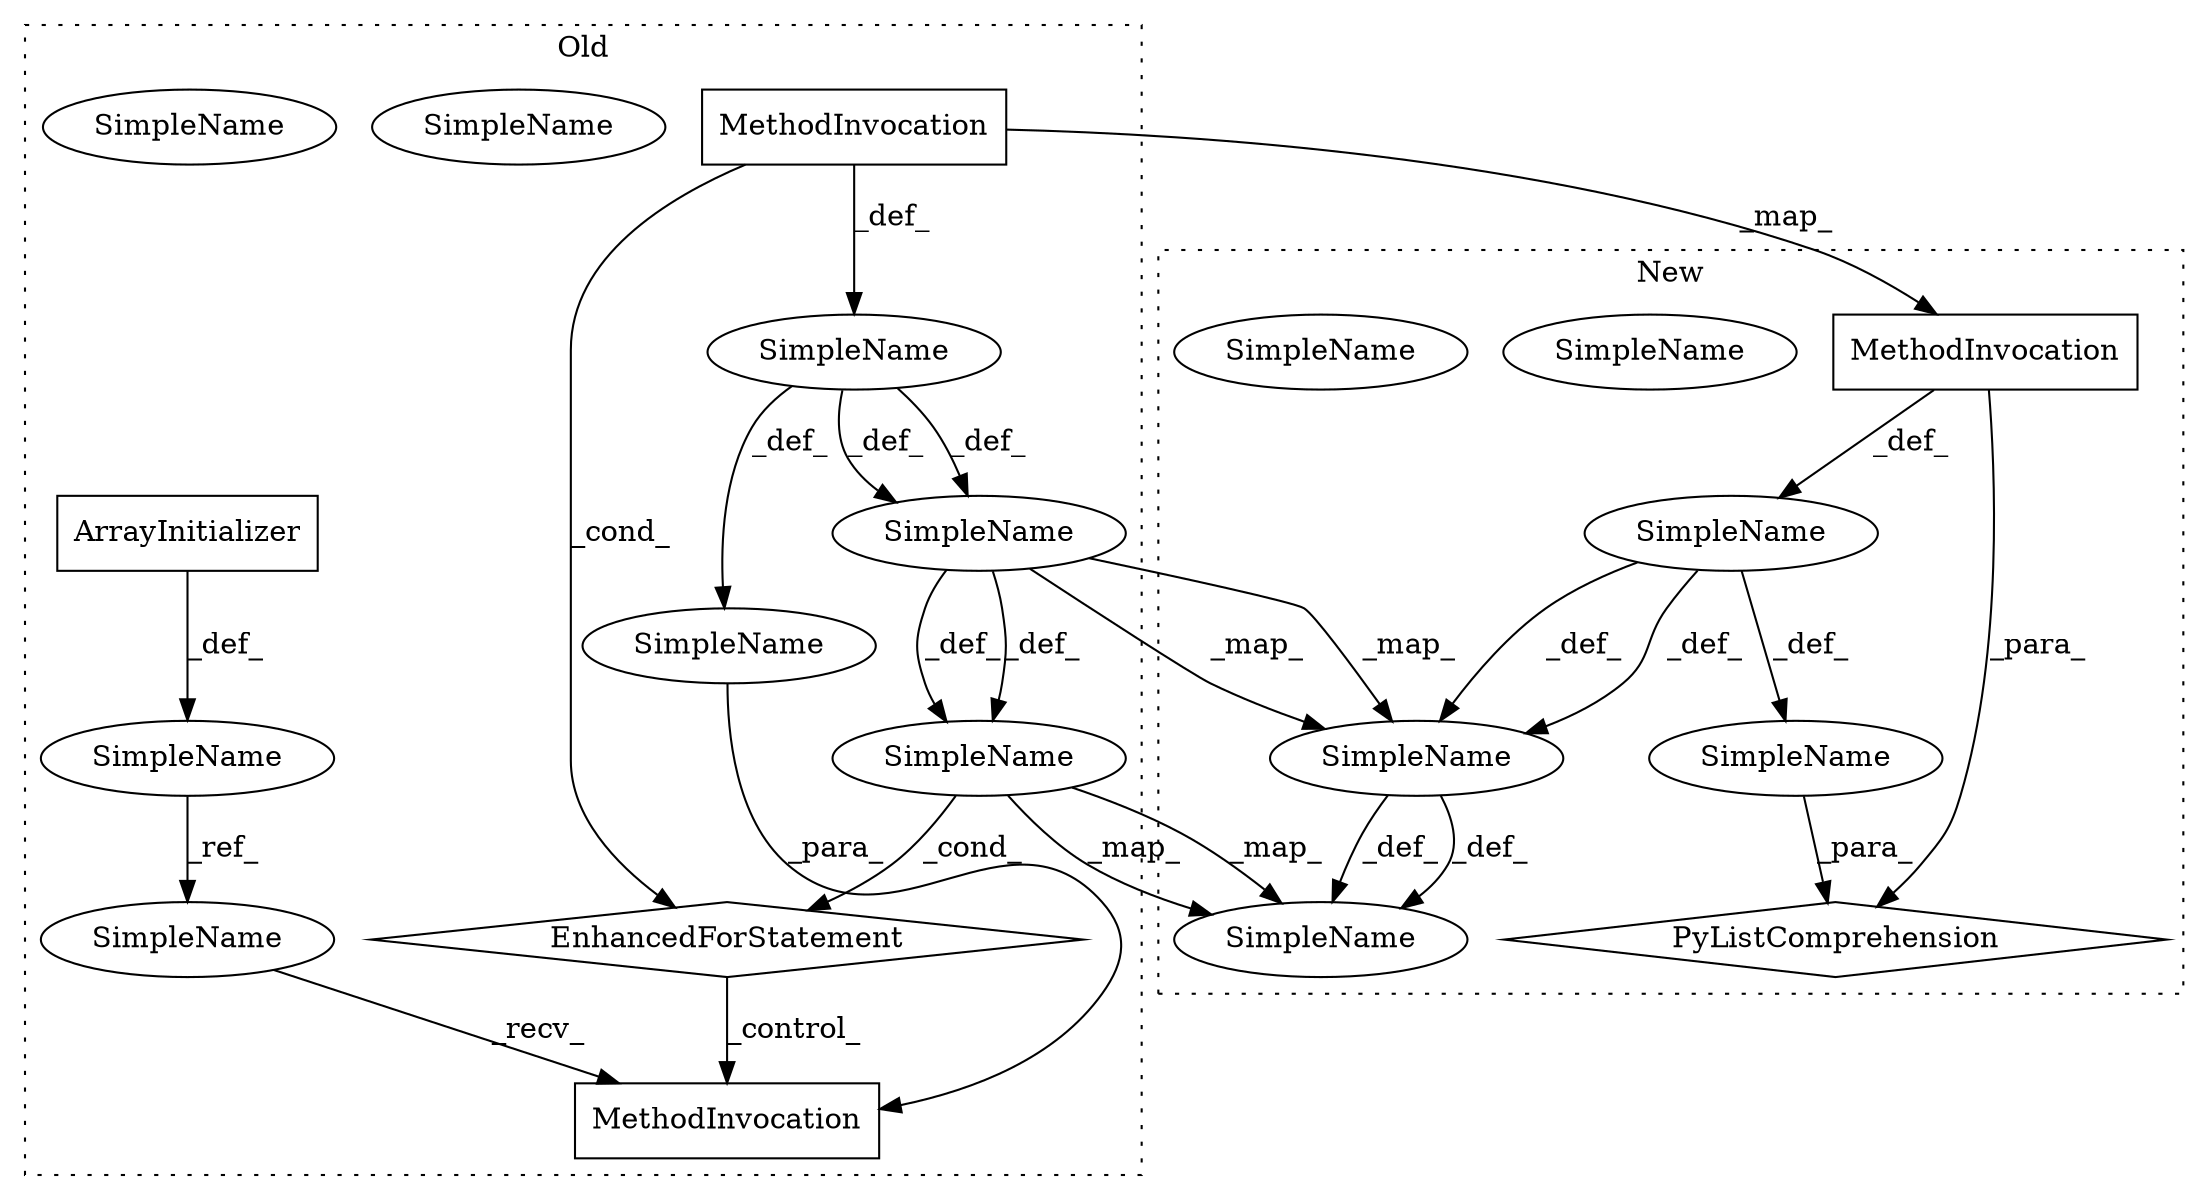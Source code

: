 digraph G {
subgraph cluster0 {
1 [label="ArrayInitializer" a="4" s="2991" l="2" shape="box"];
2 [label="MethodInvocation" a="32" s="3084,3106" l="10,1" shape="box"];
4 [label="MethodInvocation" a="32" s="3129,3154" l="7,1" shape="box"];
5 [label="SimpleName" a="42" s="3056" l="1" shape="ellipse"];
6 [label="SimpleName" a="42" s="3076" l="5" shape="ellipse"];
10 [label="SimpleName" a="42" s="3076" l="5" shape="ellipse"];
11 [label="SimpleName" a="42" s="3117" l="11" shape="ellipse"];
13 [label="SimpleName" a="42" s="3056" l="1" shape="ellipse"];
14 [label="SimpleName" a="42" s="" l="" shape="ellipse"];
16 [label="SimpleName" a="42" s="2970" l="11" shape="ellipse"];
17 [label="SimpleName" a="42" s="" l="" shape="ellipse"];
19 [label="EnhancedForStatement" a="70" s="2999,3107" l="63,2" shape="diamond"];
label = "Old";
style="dotted";
}
subgraph cluster1 {
3 [label="MethodInvocation" a="32" s="3250,3272" l="10,1" shape="box"];
7 [label="SimpleName" a="42" s="3242" l="5" shape="ellipse"];
8 [label="SimpleName" a="42" s="" l="" shape="ellipse"];
9 [label="SimpleName" a="42" s="3242" l="5" shape="ellipse"];
12 [label="SimpleName" a="42" s="3222" l="1" shape="ellipse"];
15 [label="SimpleName" a="42" s="" l="" shape="ellipse"];
18 [label="SimpleName" a="42" s="3222" l="1" shape="ellipse"];
20 [label="PyListComprehension" a="109" s="3143" l="147" shape="diamond"];
label = "New";
style="dotted";
}
1 -> 16 [label="_def_"];
2 -> 3 [label="_map_"];
2 -> 19 [label="_cond_"];
2 -> 14 [label="_def_"];
3 -> 15 [label="_def_"];
3 -> 20 [label="_para_"];
5 -> 18 [label="_map_"];
5 -> 18 [label="_map_"];
5 -> 6 [label="_def_"];
5 -> 6 [label="_def_"];
6 -> 9 [label="_map_"];
6 -> 9 [label="_map_"];
6 -> 19 [label="_cond_"];
8 -> 20 [label="_para_"];
11 -> 4 [label="_recv_"];
14 -> 5 [label="_def_"];
14 -> 17 [label="_def_"];
14 -> 5 [label="_def_"];
15 -> 8 [label="_def_"];
15 -> 18 [label="_def_"];
15 -> 18 [label="_def_"];
16 -> 11 [label="_ref_"];
17 -> 4 [label="_para_"];
18 -> 9 [label="_def_"];
18 -> 9 [label="_def_"];
19 -> 4 [label="_control_"];
}